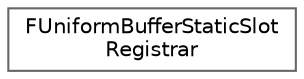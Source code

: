 digraph "Graphical Class Hierarchy"
{
 // INTERACTIVE_SVG=YES
 // LATEX_PDF_SIZE
  bgcolor="transparent";
  edge [fontname=Helvetica,fontsize=10,labelfontname=Helvetica,labelfontsize=10];
  node [fontname=Helvetica,fontsize=10,shape=box,height=0.2,width=0.4];
  rankdir="LR";
  Node0 [id="Node000000",label="FUniformBufferStaticSlot\lRegistrar",height=0.2,width=0.4,color="grey40", fillcolor="white", style="filled",URL="$d3/db8/classFUniformBufferStaticSlotRegistrar.html",tooltip="Simple class that registers a uniform buffer static slot in the constructor."];
}
